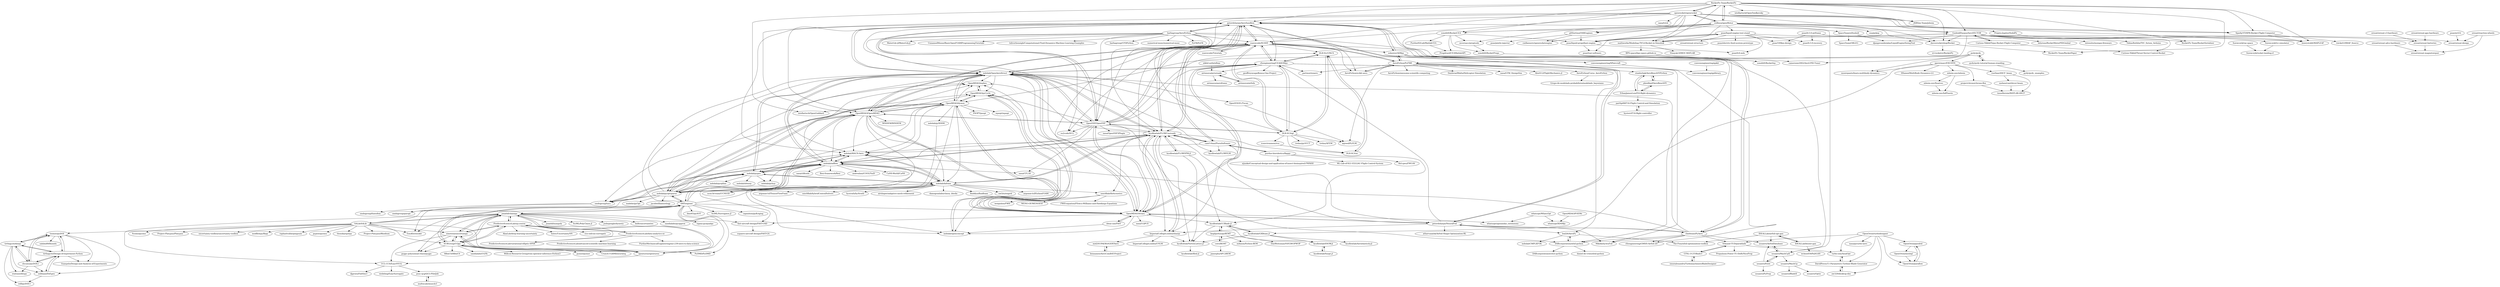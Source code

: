 digraph G {
"RocketPy-Team/RocketPy" -> "openrocket/openrocket"
"RocketPy-Team/RocketPy" -> "reilleya/openMotor"
"RocketPy-Team/RocketPy" -> "GuidodiPasquo/AeroVECTOR"
"RocketPy-Team/RocketPy" -> "peterdsharpe/AeroSandbox"
"RocketPy-Team/RocketPy" -> "henrystoldt/MAPLEAF"
"RocketPy-Team/RocketPy" -> "SparkyVT/HPR-Rocket-Flight-Computer"
"RocketPy-Team/RocketPy" -> "JSBSim-Team/jsbsim" ["e"=1]
"RocketPy-Team/RocketPy" -> "istellartech/OpenTsiolkovsky" ["e"=1]
"RocketPy-Team/RocketPy" -> "suavecode/SUAVE"
"RocketPy-Team/RocketPy" -> "mathworks/Modeling-TVCd-Rocket-in-Simulink"
"RocketPy-Team/RocketPy" -> "RocketPy-Team/RocketSerializer"
"RocketPy-Team/RocketPy" -> "RocketPy-Team/RocketPaper"
"RocketPy-Team/RocketPy" -> "istellartech/OpenGoddard" ["e"=1]
"RocketPy-Team/RocketPy" -> "davesrocketshop/Rocket"
"RocketPy-Team/RocketPy" -> "sonofeft/RocketCEA"
"stanleybak/AeroBenchVVPython" -> "pheidlauf/AeroBenchVV"
"stanleybak/AeroBenchVVPython" -> "EthanJamesLew/f16-flight-dynamics"
"peterdsharpe/AeroSandbox" -> "peterdsharpe/NeuralFoil"
"peterdsharpe/AeroSandbox" -> "suavecode/SUAVE"
"peterdsharpe/AeroSandbox" -> "byuflowlab/FLOWUnsteady"
"peterdsharpe/AeroSandbox" -> "mdolab/OpenAeroStruct"
"peterdsharpe/AeroSandbox" -> "OpenVSP/OpenVSP"
"peterdsharpe/AeroSandbox" -> "camUrban/PteraSoftware"
"peterdsharpe/AeroSandbox" -> "barbagroup/AeroPython"
"peterdsharpe/AeroSandbox" -> "chiefenne/PyAero"
"peterdsharpe/AeroSandbox" -> "sobester/ADRpy"
"peterdsharpe/AeroSandbox" -> "cfsengineering/CEASIOMpy"
"peterdsharpe/AeroSandbox" -> "OpenMDAO/OpenMDAO"
"peterdsharpe/AeroSandbox" -> "OpenMDAO/Aviary"
"peterdsharpe/AeroSandbox" -> "ImperialCollegeLondon/sharpy"
"peterdsharpe/AeroSandbox" -> "mdolab/MACH-Aero"
"peterdsharpe/AeroSandbox" -> "usuaero/MachUpX"
"barbagroup/AeroPython" -> "barbagroup/CFDPython" ["e"=1]
"barbagroup/AeroPython" -> "numerical-mooc/numerical-mooc" ["e"=1]
"barbagroup/AeroPython" -> "peterdsharpe/AeroSandbox"
"barbagroup/AeroPython" -> "mdolab/OpenAeroStruct"
"barbagroup/AeroPython" -> "chiefenne/PyAero"
"barbagroup/AeroPython" -> "suavecode/SUAVE"
"barbagroup/AeroPython" -> "AeroPython/scikit-aero"
"barbagroup/AeroPython" -> "byuflowlab/FLOWUnsteady"
"barbagroup/AeroPython" -> "PyFR/PyFR" ["e"=1]
"barbagroup/AeroPython" -> "su2code/SU2" ["e"=1]
"barbagroup/AeroPython" -> "WaterLily-jl/WaterLily.jl" ["e"=1]
"barbagroup/AeroPython" -> "OpenVSP/OpenVSP"
"barbagroup/AeroPython" -> "UnnamedMoose/BasicOpenFOAMProgrammingTutorials" ["e"=1]
"barbagroup/AeroPython" -> "loliverhennigh/Computational-Fluid-Dynamics-Machine-Learning-Examples" ["e"=1]
"barbagroup/AeroPython" -> "peterdsharpe/NeuralFoil"
"Curious-Nikhil/Tejas-Rocket-Flight-Computer" -> "Curious-Nikhil/Thrust-Vector-Control-Rocket"
"Curious-Nikhil/Tejas-Rocket-Flight-Computer" -> "GuidodiPasquo/AeroVECTOR"
"tirthajyoti/doepy" -> "tirthajyoti/Design-of-experiment-Python"
"tirthajyoti/doepy" -> "tisimst/pyDOE"
"tirthajyoti/doepy" -> "sebhaan/DoEgen"
"tirthajyoti/doepy" -> "statease/dexpy"
"tirthajyoti/doepy" -> "clicumu/pyDOE2"
"tirthajyoti/doepy" -> "relf/pyDOE3"
"PredictiveScienceLab/uq-course" -> "PredictiveScienceLab/data-analytics-se"
"PredictiveScienceLab/uq-course" -> "jonathf/chaospy"
"PredictiveScienceLab/uq-course" -> "simetenn/uncertainpy"
"PredictiveScienceLab/uq-course" -> "PredictiveScienceLab/variational-elliptic-SPDE"
"PredictiveScienceLab/uq-course" -> "SURGroup/UQpy"
"PredictiveScienceLab/uq-course" -> "AlaaLab/deep-learning-uncertainty" ["e"=1]
"PredictiveScienceLab/uq-course" -> "hutec/UncertaintyNN" ["e"=1]
"PredictiveScienceLab/uq-course" -> "cics-nd/cnn-surrogate" ["e"=1]
"mdolab/openconcept" -> "OpenMDAO/pyCycle"
"pydy/pydy" -> "pydy/pydy-tutorial-human-standing"
"pydy/pydy" -> "moorepants/learn-multibody-dynamics"
"pydy/pydy" -> "AeroPython/PyFME"
"pydy/pydy" -> "jgerstmayr/EXUDYN"
"pydy/pydy" -> "OpenMDAO/dymos"
"SALib/SALib" -> "jonathf/chaospy"
"SALib/SALib" -> "simetenn/uncertainpy"
"SALib/SALib" -> "EmuKit/emukit" ["e"=1]
"SALib/SALib" -> "thouska/spotpy" ["e"=1]
"SALib/SALib" -> "SMTorg/smt"
"SALib/SALib" -> "Project-Platypus/Rhodium" ["e"=1]
"SALib/SALib" -> "Pyomo/pyomo" ["e"=1]
"SALib/SALib" -> "Project-Platypus/Platypus" ["e"=1]
"SALib/SALib" -> "SURGroup/UQpy"
"SALib/SALib" -> "tisimst/pyDOE"
"SALib/SALib" -> "uncertainty-toolbox/uncertainty-toolbox" ["e"=1]
"SALib/SALib" -> "modflowpy/flopy" ["e"=1]
"SALib/SALib" -> "openturns/openturns"
"SALib/SALib" -> "raphaelvallat/pingouin" ["e"=1]
"SALib/SALib" -> "pypest/pyemu" ["e"=1]
"suavecode/SUAVE" -> "OpenVSP/OpenVSP"
"suavecode/SUAVE" -> "peterdsharpe/AeroSandbox"
"suavecode/SUAVE" -> "mdolab/OpenAeroStruct"
"suavecode/SUAVE" -> "cfsengineering/CEASIOMpy"
"suavecode/SUAVE" -> "OpenMDAO/OpenMDAO"
"suavecode/SUAVE" -> "byuflowlab/FLOWUnsteady"
"suavecode/SUAVE" -> "OpenMDAO/Aviary"
"suavecode/SUAVE" -> "suavecode/Tutorials"
"suavecode/SUAVE" -> "sobester/ADRpy"
"suavecode/SUAVE" -> "DLR-SC/tigl"
"suavecode/SUAVE" -> "AeroPython/PyFME"
"suavecode/SUAVE" -> "DARcorporation/xfoil-python"
"suavecode/SUAVE" -> "su2code/SU2" ["e"=1]
"suavecode/SUAVE" -> "DLR-SL/CPACS"
"suavecode/SUAVE" -> "AeroPython/scikit-aero"
"mdolab/adflow" -> "mdolab/pygeo"
"mdolab/adflow" -> "mdolab/MACH-Aero"
"mdolab/adflow" -> "mdolab/dafoam"
"mdolab/adflow" -> "ucns3d-team/UCNS3D" ["e"=1]
"mdolab/adflow" -> "mdolab/OpenAeroStruct"
"mdolab/adflow" -> "smdogroup/tacs"
"mdolab/adflow" -> "nasa/CFL3D" ["e"=1]
"mdolab/adflow" -> "mdolab/pyoptsparse"
"mdolab/adflow" -> "OpenMDAO/mphys"
"mdolab/adflow" -> "nasa/cfdtools" ["e"=1]
"mdolab/adflow" -> "byuflowlab/FLOWUnsteady"
"mdolab/adflow" -> "flexi-framework/flexi" ["e"=1]
"mdolab/adflow" -> "andrealani/COOLFluiD" ["e"=1]
"mdolab/adflow" -> "CaNS-World/CaNS" ["e"=1]
"mdolab/adflow" -> "mdolab/pyhyp"
"OpenMDAO/dymos" -> "OpenMDAO/OpenMDAO"
"OpenMDAO/dymos" -> "OpenMDAO/pyCycle"
"OpenMDAO/dymos" -> "mdolab/OpenAeroStruct"
"OpenMDAO/dymos" -> "mdolab/pyoptsparse"
"OpenMDAO/dymos" -> "mdolab/adflow"
"OpenMDAO/dymos" -> "OpenMDAO/mphys"
"OpenMDAO/dymos" -> "mdolab/openconcept"
"OpenMDAO/dymos" -> "OpenMDAO/Aviary"
"OpenMDAO/dymos" -> "mdolab/pyXDSM"
"OpenMDAO/dymos" -> "istellartech/OpenGoddard" ["e"=1]
"OpenMDAO/dymos" -> "mdolab/dafoam"
"OpenMDAO/dymos" -> "PSOPT/psopt" ["e"=1]
"OpenMDAO/dymos" -> "mdolab/MACH-Aero"
"OpenMDAO/dymos" -> "mdolab/pygeo"
"OpenMDAO/dymos" -> "mpopt/mpopt" ["e"=1]
"mdolab/dafoam" -> "mdolab/adflow"
"mdolab/dafoam" -> "mdolab/MACH-Aero"
"mdolab/dafoam" -> "byuflowlab/FLOWUnsteady"
"mdolab/dafoam" -> "ucns3d-team/UCNS3D" ["e"=1]
"mdolab/dafoam" -> "argonne-lcf/PythonFOAM" ["e"=1]
"mdolab/dafoam" -> "argonne-lcf/TensorFlowFoam" ["e"=1]
"mdolab/dafoam" -> "unicfdlab/libAcoustics"
"mdolab/dafoam" -> "mdolab/pygeo"
"mdolab/dafoam" -> "mdolab/pyoptsparse"
"mdolab/dafoam" -> "unicfdlab/hybridCentralSolvers" ["e"=1]
"mdolab/dafoam" -> "hystrath/hyStrath" ["e"=1]
"mdolab/dafoam" -> "airshaper/adaptive-mesh-refinement"
"mdolab/dafoam" -> "damogranlabs/classy_blocks" ["e"=1]
"mdolab/dafoam" -> "fluiddyn/fluidfoam" ["e"=1]
"mdolab/dafoam" -> "enGits/engrid" ["e"=1]
"tirthajyoti/Design-of-experiment-Python" -> "tisimst/pyDOE"
"tirthajyoti/Design-of-experiment-Python" -> "tirthajyoti/doepy"
"tirthajyoti/Design-of-experiment-Python" -> "clicumu/pyDOE2"
"tirthajyoti/Design-of-experiment-Python" -> "sebhaan/DoEgen"
"tirthajyoti/Design-of-experiment-Python" -> "fcampelo/Design-and-Analysis-of-Experiments"
"AeroPython/Curso_AeroPython" -> "Grupo-de-modelado-probabilista/modelado_bayesiano"
"purdue-biorobotics/flappy" -> "camUrban/PteraSoftware"
"purdue-biorobotics/flappy" -> "fdcl-gwu/FWUAV"
"purdue-biorobotics/flappy" -> "xijunke/Conceptual-design-and-application-of-insect-bioinspired-FWMAV"
"purdue-biorobotics/flappy" -> "ML-Lab-of-SLU-EE/LIAC-Flight-Control-System"
"IDEALLab/airfoil-opt-gan" -> "IDEALLab/bezier-gan"
"IDEALLab/airfoil-opt-gan" -> "usuaero/AirfoilDatabase"
"IDEALLab/airfoil-opt-gan" -> "The-Fonz/xfoil-optimization-toolbox"
"OpenMDAO/mphys" -> "OpenMDAO/pyCycle"
"mdolab/pygeo" -> "mdolab/adflow"
"mdolab/pygeo" -> "mdolab/pyoptsparse"
"mdolab/pygeo" -> "mdolab/MACH-Aero"
"mdolab/pygeo" -> "smdogroup/tacs"
"mdolab/pygeo" -> "mdolab/OpenAeroStruct"
"mdolab/pygeo" -> "mdolab/pyspline"
"mdolab/pygeo" -> "mdolab/idwarp"
"mdolab/pygeo" -> "mdolab/pyhyp"
"mdolab/pygeo" -> "mdolab/dafoam"
"tisimst/pyDOE" -> "tirthajyoti/Design-of-experiment-Python"
"tisimst/pyDOE" -> "tirthajyoti/doepy"
"tisimst/pyDOE" -> "clicumu/pyDOE2"
"tisimst/pyDOE" -> "sebhaan/DoEgen"
"tisimst/pyDOE" -> "fcampelo/Design-and-Analysis-of-Experiments"
"tisimst/pyDOE" -> "sahilm89/lhsmdu"
"SparkyVT/HPR-Rocket-Flight-Computer" -> "henrystoldt/MAPLEAF"
"SparkyVT/HPR-Rocket-Flight-Computer" -> "rnickel1/HRAP_Source"
"sonofeft/RocketCEA" -> "mvernacc/proptools"
"sonofeft/RocketCEA" -> "sonofeft/RocketProps"
"sonofeft/RocketCEA" -> "PurdueH2Lab/MatlabCEA"
"sonofeft/RocketCEA" -> "psas/liquid-propellant-engine"
"sonofeft/RocketCEA" -> "sonofeft/RocketIsp"
"sonofeft/RocketCEA" -> "Progdrasil/CEAMatlabAPI"
"reilleya/openMotor" -> "RocketPy-Team/RocketPy"
"reilleya/openMotor" -> "openrocket/openrocket"
"reilleya/openMotor" -> "GuidodiPasquo/AeroVECTOR"
"reilleya/openMotor" -> "davesrocketshop/Rocket"
"reilleya/openMotor" -> "mathworks/Modeling-TVCd-Rocket-in-Simulink"
"reilleya/openMotor" -> "Projeto-Jupiter/SolidPy"
"reilleya/openMotor" -> "sonofeft/RocketCEA"
"reilleya/openMotor" -> "mvernacc/proptools"
"reilleya/openMotor" -> "cmflannery/openrocketengine"
"reilleya/openMotor" -> "gNSortino/OSREngines"
"reilleya/openMotor" -> "psas/liquid-propellant-engine"
"reilleya/openMotor" -> "SparkyVT/HPR-Rocket-Flight-Computer"
"reilleya/openMotor" -> "SpaceTeam/uHoubolt"
"reilleya/openMotor" -> "psas/liquid-engine-test-stand"
"reilleya/openMotor" -> "esa/pykep" ["e"=1]
"mdolab/pyoptsparse" -> "mdolab/pygeo"
"mdolab/pyoptsparse" -> "mdolab/adflow"
"mdolab/pyoptsparse" -> "OpenMDAO/OpenMDAO"
"mdolab/pyoptsparse" -> "mdolab/MACH-Aero"
"mdolab/pyoptsparse" -> "OpenMDAO/dymos"
"mdolab/pyoptsparse" -> "mdolab/OpenAeroStruct"
"mdolab/pyoptsparse" -> "mdolab/dafoam"
"mdolab/pyoptsparse" -> "smdogroup/paropt"
"mdolab/pyoptsparse" -> "smdogroup/tacs"
"mdolab/pyoptsparse" -> "OpenMDAO/pyCycle"
"mdolab/pyoptsparse" -> "SMTorg/smt"
"mdolab/pyoptsparse" -> "madebr/pyOpt"
"mdolab/pyoptsparse" -> "OpenMDAO/mphys"
"mdolab/pyoptsparse" -> "jacobwilliams/slsqp" ["e"=1]
"smdogroup/tacs" -> "smdogroup/funtofem"
"smdogroup/tacs" -> "mdolab/adflow"
"smdogroup/tacs" -> "smdogroup/paropt"
"smdogroup/tacs" -> "mdolab/pygeo"
"mid2SUPAERO/GEBTAero" -> "bennames/AeroComBAT-Project"
"byuflowlab/FLOWVPM.jl" -> "byuflowlab/FLOWUnsteady"
"byuflowlab/FLOWVPM.jl" -> "byuflowlab/VortexLattice.jl"
"byuflowlab/FLOWVPM.jl" -> "byuflowlab/CCBlade.jl"
"mdolab/pyXDSM" -> "mdolab/openconcept"
"cfsengineering/CEASIOMpy" -> "geoffreynyaga/Kenya-One-Project"
"cfsengineering/CEASIOMpy" -> "DLR-SC/tigl"
"cfsengineering/CEASIOMpy" -> "mdolab/OpenAeroStruct"
"cfsengineering/CEASIOMpy" -> "airinnova/pytornado"
"cfsengineering/CEASIOMpy" -> "cfsengineering/GMSH-Airfoil-2D"
"cfsengineering/CEASIOMpy" -> "Mikekiely/wuFoil"
"cfsengineering/CEASIOMpy" -> "DLR-SL/CPACS"
"cfsengineering/CEASIOMpy" -> "OpenMDAO/Aviary"
"cfsengineering/CEASIOMpy" -> "partmor/ezaero"
"cfsengineering/CEASIOMpy" -> "suavecode/SUAVE"
"sobester/ADRpy" -> "convexengineering/SPaircraft"
"sobester/ADRpy" -> "usuaero/MachUpX"
"sobester/ADRpy" -> "peterdsharpe/AeroSandbox"
"sobester/ADRpy" -> "AeroPython/PyFME"
"pydy/pydy-tutorial-human-standing" -> "pydy/pydy"
"pydy/pydy-tutorial-human-standing" -> "pydy/pydy_examples"
"usuaero/MachUpX" -> "usuaero/Pylot"
"usuaero/MachUpX" -> "usuaero/AirfoilDatabase"
"usuaero/MachUpX" -> "usuaero/MachUp"
"cotri/BEMT" -> "kegiljarhus/pyBEMT"
"cotri/BEMT" -> "jamesjhu/APC2BEM"
"DARcorporation/xfoil-python" -> "leal26/AeroPy"
"DARcorporation/xfoil-python" -> "daniel-de-vries/xfoil-python"
"DARcorporation/xfoil-python" -> "DARcorporation/xrotor-python"
"chiefenne/PyAero" -> "peterdsharpe/NeuralFoil"
"chiefenne/PyAero" -> "peterdsharpe/AeroSandbox"
"chiefenne/PyAero" -> "mdolab/OpenAeroStruct"
"chiefenne/PyAero" -> "DARcorporation/xfoil-python"
"chiefenne/PyAero" -> "NAnand-TUD/parablade"
"chiefenne/PyAero" -> "Mikekiely/wuFoil"
"chiefenne/PyAero" -> "usuaero/AirfoilDatabase"
"chiefenne/PyAero" -> "cfsengineering/GMSH-Airfoil-2D"
"chiefenne/PyAero" -> "mdolab/MACH-Aero"
"oresat/oresat-c3-hardware" -> "oresat/oresat-batteries"
"pheidlauf/AeroBenchVV" -> "stanleybak/AeroBenchVVPython"
"pheidlauf/AeroBenchVV" -> "EthanJamesLew/f16-flight-dynamics"
"turbo-sim/AxialOpt" -> "DavidPoves/11-Parameters-Turbine-Blade-Generator"
"SURGroup/UQpy" -> "jonathf/chaospy"
"SURGroup/UQpy" -> "pymor/pymor" ["e"=1]
"SURGroup/UQpy" -> "simetenn/uncertainpy"
"SURGroup/UQpy" -> "SMTorg/smt"
"SURGroup/UQpy" -> "PyDMD/PyDMD" ["e"=1]
"SURGroup/UQpy" -> "Crunch-UQ4MI/neuraluq" ["e"=1]
"SURGroup/UQpy" -> "openturns/openturns"
"SURGroup/UQpy" -> "PredictiveScienceLab/uq-course"
"SURGroup/UQpy" -> "pygpc-polynomial-chaos/pygpc"
"SURGroup/UQpy" -> "RBniCS/RBniCS" ["e"=1]
"SURGroup/UQpy" -> "sandialabs/UQTk"
"SURGroup/UQpy" -> "Willcox-Research-Group/rom-operator-inference-Python3" ["e"=1]
"UCL-CCS/EasyVVUQ" -> "wedeling/EasySurrogate"
"UCL-CCS/EasyVVUQ" -> "psnc-qcg/QCG-PilotJob"
"UCL-CCS/EasyVVUQ" -> "djgroen/FabSim3"
"melanz/cantilever-beam" -> "tmuellersim/MATLAB-ANCF"
"rserban/ANCF_beam" -> "tmuellersim/MATLAB-ANCF"
"rserban/ANCF_beam" -> "melanz/cantilever-beam"
"projectchrono/chrono-flex" -> "tmuellersim/MATLAB-ANCF"
"oresat/oresat-adcs-hardware" -> "oresat/oresat-magnetorquer"
"hysterr/F16-flight-controller" -> "parthp08/F16-Flight-Control-and-Simulation"
"fast-aircraft-design/FAST-OAD" -> "supaero-aircraft-design/FAST-GA"
"multiscale/muscle3" -> "psnc-qcg/QCG-PilotJob"
"psnc-qcg/QCG-PilotJob" -> "multiscale/muscle3"
"oresat/oresat-gps-hardware" -> "oresat/oresat-batteries"
"convexengineering/gpkit" -> "convexengineering/gplibrary"
"DLR-SC/tigl" -> "DLR-SL/CPACS"
"DLR-SC/tigl" -> "DLR-SC/tixi"
"DLR-SC/tigl" -> "cfsengineering/CEASIOMpy"
"DLR-SC/tigl" -> "trelau/pyOCCT" ["e"=1]
"DLR-SC/tigl" -> "trelau/AFEM" ["e"=1]
"DLR-SC/tigl" -> "mdolab/OpenAeroStruct"
"DLR-SC/tigl" -> "rcenvironment/rce"
"DLR-SC/tigl" -> "OpenVSP/OpenVSP"
"DLR-SC/tigl" -> "aqreed/PyVLM"
"DLR-SC/tigl" -> "suavecode/SUAVE"
"jonathf/chaospy" -> "simetenn/uncertainpy"
"jonathf/chaospy" -> "UCL-CCS/EasyVVUQ"
"jonathf/chaospy" -> "SURGroup/UQpy"
"jonathf/chaospy" -> "PredictiveScienceLab/uq-course"
"jonathf/chaospy" -> "SALib/SALib"
"jonathf/chaospy" -> "openturns/openturns"
"jonathf/chaospy" -> "pygpc-polynomial-chaos/pygpc"
"jonathf/chaospy" -> "SMTorg/smt"
"jonathf/chaospy" -> "lmfit/uncertainties" ["e"=1]
"jonathf/chaospy" -> "sandialabs/pyapprox"
"jonathf/chaospy" -> "EmuKit/emukit" ["e"=1]
"jonathf/chaospy" -> "sigma-py/quadpy" ["e"=1]
"jonathf/chaospy" -> "jonathf/numpoly"
"jonathf/chaospy" -> "SciML/PolyChaos.jl"
"jonathf/chaospy" -> "joshspeagle/dynesty" ["e"=1]
"byuflowlab/FLOWUnsteady" -> "byuflowlab/FLOWVPM.jl"
"byuflowlab/FLOWUnsteady" -> "byuflowlab/FLOWVLM"
"byuflowlab/FLOWUnsteady" -> "ImperialCollegeLondon/sharpy"
"byuflowlab/FLOWUnsteady" -> "mdolab/OpenAeroStruct"
"byuflowlab/FLOWUnsteady" -> "mdolab/dafoam"
"byuflowlab/FLOWUnsteady" -> "peterdsharpe/AeroSandbox"
"byuflowlab/FLOWUnsteady" -> "byuflowlab/CCBlade.jl"
"byuflowlab/FLOWUnsteady" -> "mdolab/adflow"
"byuflowlab/FLOWUnsteady" -> "mdolab/MACH-Aero"
"byuflowlab/FLOWUnsteady" -> "unicfdlab/libAcoustics"
"byuflowlab/FLOWUnsteady" -> "byuflowlab/VortexLattice.jl"
"byuflowlab/FLOWUnsteady" -> "OpenMDAO/Aviary"
"byuflowlab/FLOWUnsteady" -> "OpenMDAO/mphys"
"byuflowlab/FLOWUnsteady" -> "camUrban/PteraSoftware"
"byuflowlab/FLOWUnsteady" -> "suavecode/SUAVE"
"camUrban/PteraSoftware" -> "purdue-biorobotics/flappy"
"camUrban/PteraSoftware" -> "byuflowlab/FLOWUnsteady"
"camUrban/PteraSoftware" -> "peterdsharpe/AeroSandbox"
"camUrban/PteraSoftware" -> "ImperialCollegeLondon/sharpy"
"camUrban/PteraSoftware" -> "mdolab/OpenAeroStruct"
"camUrban/PteraSoftware" -> "byuflowlab/FLOWVLM"
"camUrban/PteraSoftware" -> "mdolab/MACH-Aero"
"GuidodiPasquo/AeroVECTOR" -> "fszewczyk/tvc-simulator"
"GuidodiPasquo/AeroVECTOR" -> "davesrocketshop/Rocket"
"GuidodiPasquo/AeroVECTOR" -> "Curious-Nikhil/Tejas-Rocket-Flight-Computer"
"GuidodiPasquo/AeroVECTOR" -> "mathworks/Modeling-TVCd-Rocket-in-Simulink"
"GuidodiPasquo/AeroVECTOR" -> "cameronw2002/Anvil-PID-Tuner"
"GuidodiPasquo/AeroVECTOR" -> "Curious-Nikhil/Thrust-Vector-Control-Rocket"
"GuidodiPasquo/AeroVECTOR" -> "bdureau/RocketMotorPIDGimbal"
"GuidodiPasquo/AeroVECTOR" -> "intensite/morgan-firmware"
"GuidodiPasquo/AeroVECTOR" -> "djangovanderplas/LiquidEngineSizingTool"
"GuidodiPasquo/AeroVECTOR" -> "TobiasRothlin/TVC_Sytem_Arduino"
"GuidodiPasquo/AeroVECTOR" -> "henrystoldt/MAPLEAF"
"jgerstmayr/EXUDYN" -> "rserban/ANCF_beam"
"jgerstmayr/EXUDYN" -> "projectchrono/chrono-flex"
"jgerstmayr/EXUDYN" -> "mbsim-env/mbsim"
"jgerstmayr/EXUDYN" -> "HSamei/MultiBody-Dynamics-LG"
"jgerstmayr/EXUDYN" -> "byuflowlab/GXBeam.jl"
"jgerstmayr/EXUDYN" -> "moorepants/learn-multibody-dynamics"
"OpenMDAO/pyCycle" -> "mdolab/openconcept"
"OpenMDAO/pyCycle" -> "OpenMDAO/mphys"
"OpenMDAO/pyCycle" -> "OpenMDAO/dymos"
"mdolab/MACH-Aero" -> "mdolab/adflow"
"mdolab/MACH-Aero" -> "mdolab/pygeo"
"mdolab/MACH-Aero" -> "mdolab/dafoam"
"byuflowlab/GXBeam.jl" -> "byuflowlab/SNOW.jl"
"byuflowlab/GXBeam.jl" -> "byuflowlab/CCBlade.jl"
"byuflowlab/GXBeam.jl" -> "byuflowlab/VortexLattice.jl"
"byuflowlab/GXBeam.jl" -> "byuflowlab/Aeroelasticity.jl"
"usuaero/AirfoilDatabase" -> "usuaero/MachUpX"
"BPS-space/bps-space.github.io" -> "cameronw2002/Anvil-PID-Tuner"
"airinnova/airfoils" -> "airinnova/pytornado"
"kegiljarhus/pyBEMT" -> "cotri/BEMT"
"kegiljarhus/pyBEMT" -> "mihasm/Python-BEM"
"kegiljarhus/pyBEMT" -> "byuflowlab/CCBlade.jl"
"kegiljarhus/pyBEMT" -> "DanWeitsman/VSP2WOPWOP"
"PredictiveScienceLab/data-analytics-se" -> "PredictiveScienceLab/uq-course"
"PredictiveScienceLab/data-analytics-se" -> "PurdueMechanicalEngineering/me-239-intro-to-data-science"
"PredictiveScienceLab/data-analytics-se" -> "PredictiveScienceLab/advanced-scientific-machine-learning"
"PredictiveScienceLab/data-analytics-se" -> "PredictiveScienceLab/variational-elliptic-SPDE"
"PurdueH2Lab/MatlabCEA" -> "Progdrasil/CEAMatlabAPI"
"NAnand-TUD/parablade" -> "GTSL-UC/T-Blade3"
"NAnand-TUD/parablade" -> "turbo-sim/AxialOpt"
"NAnand-TUD/parablade" -> "Propulsion-Power-TU-Delft/NiceProp"
"psas/lv3.0-airframe" -> "psas/lv3.0-recovery"
"psas/lv3.0-airframe" -> "oresat/oresat-design"
"psas/lv3.0-airframe" -> "psas/100km-design"
"usuaero/Pylot" -> "usuaero/MachUpX"
"usuaero/Pylot" -> "usuaero/AirfoilDatabase"
"usuaero/Pylot" -> "usuaero/PyProp"
"airinnova/pytornado" -> "airinnova/airfoils"
"airinnova/pytornado" -> "airinnova/aeroframe"
"IDEALLab/bezier-gan" -> "wchen459/PaDGAN"
"IDEALLab/bezier-gan" -> "IDEALLab/airfoil-opt-gan"
"OpenMDAO/POEMs" -> "whatsopt/XDSMjs"
"sonofeft/RocketProps" -> "sonofeft/RocketIsp"
"sebhaan/DoEgen" -> "relf/pyDOE3"
"sebhaan/DoEgen" -> "tirthajyoti/Design-of-experiment-Python"
"OpenVSP/OpenVSP" -> "suavecode/SUAVE"
"OpenVSP/OpenVSP" -> "OpenMDAO/OpenMDAO"
"OpenVSP/OpenVSP" -> "mdolab/OpenAeroStruct"
"OpenVSP/OpenVSP" -> "peterdsharpe/AeroSandbox"
"OpenVSP/OpenVSP" -> "cfsengineering/CEASIOMpy"
"OpenVSP/OpenVSP" -> "OpenMDAO/Aviary"
"OpenVSP/OpenVSP" -> "DLR-SC/tigl"
"OpenVSP/OpenVSP" -> "byuflowlab/FLOWUnsteady"
"OpenVSP/OpenVSP" -> "nasa/CFL3D" ["e"=1]
"OpenVSP/OpenVSP" -> "mdolab/adflow"
"OpenVSP/OpenVSP" -> "OpenMDAO/pyCycle"
"OpenVSP/OpenVSP" -> "su2code/SU2" ["e"=1]
"OpenVSP/OpenVSP" -> "DARcorporation/xfoil-python"
"OpenVSP/OpenVSP" -> "nasa/OpenVSP3Plugin"
"OpenVSP/OpenVSP" -> "DLR-SL/CPACS"
"simetenn/uncertainpy" -> "jonathf/chaospy"
"simetenn/uncertainpy" -> "pygpc-polynomial-chaos/pygpc"
"simetenn/uncertainpy" -> "PredictiveScienceLab/uq-course"
"simetenn/uncertainpy" -> "UCL-CCS/EasyVVUQ"
"simetenn/uncertainpy" -> "SURGroup/UQpy"
"simetenn/uncertainpy" -> "openturns/openturns"
"gNSortino/OSREngines" -> "psas/pintle-injector"
"gNSortino/OSREngines" -> "psas/liquid-propellant-engine"
"gNSortino/OSREngines" -> "cmflannery/openrocketengine"
"davesrocketshop/Rocket" -> "icl-rocketry/RocketPy"
"davesrocketshop/Rocket" -> "RocketPy-Team/RocketPaper"
"mathworks/Modeling-TVCd-Rocket-in-Simulink" -> "GuidodiPasquo/AeroVECTOR"
"mathworks/Modeling-TVCd-Rocket-in-Simulink" -> "BPS-space/bps-space.github.io"
"mathworks/Modeling-TVCd-Rocket-in-Simulink" -> "Vinayak-D/MOC-MATLAB"
"DavidPoves/11-Parameters-Turbine-Blade-Generator" -> "aw329/desktop-dns"
"DavidPoves/11-Parameters-Turbine-Blade-Generator" -> "turbo-sim/AxialOpt"
"psas/liquid-engine-test-stand" -> "psas/100km-design"
"psas/liquid-engine-test-stand" -> "psas/lv4-mdo"
"psas/liquid-engine-test-stand" -> "psas/lv3.0-recovery"
"psas/liquid-engine-test-stand" -> "psas/liquid-propellant-engine"
"psas/liquid-engine-test-stand" -> "oresat/oresat-batteries"
"psas/liquid-engine-test-stand" -> "psas/electric-feed-system-prototype"
"psas/liquid-engine-test-stand" -> "psas/tsar-software"
"psas/liquid-engine-test-stand" -> "oresat/oresat-structure" ["e"=1]
"nikhil-sethi/xflrpy" -> "airinnova/pytornado"
"DLR-SL/CPACS" -> "DLR-SC/tigl"
"DLR-SL/CPACS" -> "DLR-SC/tixi"
"DLR-SL/CPACS" -> "cfsengineering/CEASIOMpy"
"mbsim-env/mbsim" -> "mbsim-env/hdf5serie"
"mbsim-env/mbsim" -> "mbsim-env/fmatvec"
"parthp08/F16-Flight-Control-and-Simulation" -> "hysterr/F16-flight-controller"
"mbsim-env/fmatvec" -> "mbsim-env/hdf5serie"
"DLR-SC/tixi" -> "DLR-SL/CPACS"
"byuflowlab/SNOW.jl" -> "byuflowlab/Snopt.jl"
"EthanJamesLew/f16-flight-dynamics" -> "pheidlauf/AeroBenchVV"
"EthanJamesLew/f16-flight-dynamics" -> "stanleybak/AeroBenchVVPython"
"EthanJamesLew/f16-flight-dynamics" -> "parthp08/F16-Flight-Control-and-Simulation"
"unicfdlab/libAcoustics" -> "FWH-equation/Ffowcs-Williams-and-Hawkings-Equations"
"unicfdlab/libAcoustics" -> "weiqishen/FWH"
"unicfdlab/libAcoustics" -> "WENO-OF/WENOEXT" ["e"=1]
"AeroPython/PyFME" -> "AeroPython/scikit-aero"
"AeroPython/PyFME" -> "AlexS12/FlightMechanics.jl"
"AeroPython/PyFME" -> "aqreed/PyVLM"
"AeroPython/PyFME" -> "AeroPython/Curso_AeroPython"
"AeroPython/PyFME" -> "sobester/ADRpy"
"AeroPython/PyFME" -> "AeroPython/awesome-scientific-computing"
"AeroPython/PyFME" -> "DanIsraelMalta/Helicopter-Simulation" ["e"=1]
"AeroPython/PyFME" -> "partmor/ezaero"
"AeroPython/PyFME" -> "nasa/GTM_DesignSim" ["e"=1]
"AeroPython/PyFME" -> "suavecode/SUAVE"
"AeroPython/PyFME" -> "leal26/AeroPy"
"AeroPython/PyFME" -> "stanleybak/AeroBenchVVPython"
"Projeto-Jupiter/SolidPy" -> "RocketPy-Team/RocketSerializer"
"openturns/openturns" -> "jonathf/chaospy"
"openturns/openturns" -> "UCL-CCS/EasyVVUQ"
"openturns/openturns" -> "simetenn/uncertainpy"
"openturns/openturns" -> "SURGroup/UQpy"
"psas/liquid-propellant-engine" -> "psas/lv4-mdo"
"psas/liquid-propellant-engine" -> "psas/liquid-engine-test-stand"
"psas/liquid-propellant-engine" -> "psas/tsar-software"
"leal26/AeroPy" -> "DARcorporation/xfoil-python"
"leal26/AeroPy" -> "The-Fonz/xfoil-optimization-toolbox"
"leal26/AeroPy" -> "mdolab/CMPLXFOIL"
"bennames/AeroComBAT-Project" -> "mid2SUPAERO/GEBTAero"
"rcenvironment/rce" -> "DLR-SC/tixi"
"fszewczyk/tvc-simulator" -> "fszewczyk/rocket-landing-rl"
"OpenOrion/turbodesigner" -> "turbo-sim/AxialOpt"
"OpenOrion/turbodesigner" -> "DavidPoves/11-Parameters-Turbine-Blade-Generator"
"OpenOrion/turbodesigner" -> "nasa/pyturbo-aero"
"OpenOrion/turbodesigner" -> "aw329/desktop-dns"
"OpenOrion/turbodesigner" -> "OpenOrion/parafoil"
"OpenOrion/turbodesigner" -> "NAnand-TUD/parablade"
"OpenOrion/turbodesigner" -> "OpenOrion/paraflow"
"mvernacc/proptools" -> "sonofeft/RocketProps"
"whatsopt/WhatsOpt" -> "whatsopt/XDSMjs"
"whatsopt/WhatsOpt" -> "whatsopt/openmdao_extensions"
"OpenVOGEL/Tucan" -> "aqreed/PyVLM"
"mdolab/OpenAeroStruct" -> "cfsengineering/CEASIOMpy"
"mdolab/OpenAeroStruct" -> "mdolab/adflow"
"mdolab/OpenAeroStruct" -> "OpenMDAO/OpenMDAO"
"mdolab/OpenAeroStruct" -> "byuflowlab/FLOWUnsteady"
"mdolab/OpenAeroStruct" -> "suavecode/SUAVE"
"mdolab/OpenAeroStruct" -> "mdolab/pygeo"
"mdolab/OpenAeroStruct" -> "mdolab/openconcept"
"mdolab/OpenAeroStruct" -> "OpenMDAO/Aviary"
"mdolab/OpenAeroStruct" -> "mdolab/MACH-Aero"
"mdolab/OpenAeroStruct" -> "OpenVSP/OpenVSP"
"mdolab/OpenAeroStruct" -> "peterdsharpe/AeroSandbox"
"mdolab/OpenAeroStruct" -> "OpenMDAO/dymos"
"mdolab/OpenAeroStruct" -> "OpenMDAO/mphys"
"mdolab/OpenAeroStruct" -> "OpenMDAO/pyCycle"
"mdolab/OpenAeroStruct" -> "OpenVOGEL/Tucan"
"fszewczyk/ray-space" -> "fszewczyk/rocket-landing-rl"
"usuaero/MachUp" -> "usuaero/BladeX"
"usuaero/MachUp" -> "usuaero/Optix"
"byuflowlab/CCBlade.jl" -> "byuflowlab/SNOW.jl"
"byuflowlab/CCBlade.jl" -> "byuflowlab/VortexLattice.jl"
"byuflowlab/CCBlade.jl" -> "kegiljarhus/pyBEMT"
"byuflowlab/CCBlade.jl" -> "byuflowlab/GXBeam.jl"
"oresat/reaction-wheels" -> "oresat/oresat-magnetorquer"
"oresat/reaction-wheels" -> "oresat/oresat-design"
"OpenOrion/parafoil" -> "OpenOrion/paraflow"
"OpenOrion/parafoil" -> "OpenOrion/meshql"
"SpaceTeam/uHoubolt" -> "SpaceTeam/ORLEG"
"SpaceTeam/uHoubolt" -> "djangovanderplas/LiquidEngineSizingTool"
"byuflowlab/VortexLattice.jl" -> "byuflowlab/Xfoil.jl"
"psas/av4-fc" -> "oresat/oresat-design"
"clicumu/pyDOE2" -> "tisimst/pyDOE"
"clicumu/pyDOE2" -> "tirthajyoti/Design-of-experiment-Python"
"clicumu/pyDOE2" -> "tirthajyoti/doepy"
"clicumu/pyDOE2" -> "sebhaan/DoEgen"
"clicumu/pyDOE2" -> "statease/dexpy"
"openrocket/openrocket" -> "RocketPy-Team/RocketPy"
"openrocket/openrocket" -> "reilleya/openMotor"
"openrocket/openrocket" -> "GuidodiPasquo/AeroVECTOR"
"openrocket/openrocket" -> "suavecode/SUAVE"
"openrocket/openrocket" -> "davesrocketshop/Rocket"
"openrocket/openrocket" -> "JSBSim-Team/jsbsim" ["e"=1]
"openrocket/openrocket" -> "nasa/trick" ["e"=1]
"openrocket/openrocket" -> "SparkyVT/HPR-Rocket-Flight-Computer"
"openrocket/openrocket" -> "OpenVSP/OpenVSP"
"openrocket/openrocket" -> "sonofeft/RocketCEA"
"openrocket/openrocket" -> "peterdsharpe/AeroSandbox"
"openrocket/openrocket" -> "mathworks/Modeling-TVCd-Rocket-in-Simulink"
"openrocket/openrocket" -> "OpenMDAO/OpenMDAO"
"openrocket/openrocket" -> "henrystoldt/MAPLEAF"
"openrocket/openrocket" -> "gNSortino/OSREngines"
"peterdsharpe/NeuralFoil" -> "peterdsharpe/AeroSandbox"
"peterdsharpe/NeuralFoil" -> "Mikekiely/wuFoil"
"peterdsharpe/NeuralFoil" -> "chiefenne/PyAero"
"peterdsharpe/NeuralFoil" -> "OpenMDAO/Aviary"
"peterdsharpe/NeuralFoil" -> "ImperialCollegeLondon/sharpy"
"peterdsharpe/NeuralFoil" -> "leal26/AeroPy"
"peterdsharpe/NeuralFoil" -> "byuflowlab/FLOWUnsteady"
"peterdsharpe/NeuralFoil" -> "cfsengineering/CEASIOMpy"
"peterdsharpe/NeuralFoil" -> "atharvaaalok/Airfoil-Shape-Optimization-RL" ["e"=1]
"OpenOrion/paraflow" -> "OpenOrion/parafoil"
"OpenMDAO/OpenMDAO" -> "OpenMDAO/dymos"
"OpenMDAO/OpenMDAO" -> "mdolab/OpenAeroStruct"
"OpenMDAO/OpenMDAO" -> "OpenMDAO/Aviary"
"OpenMDAO/OpenMDAO" -> "OpenVSP/OpenVSP"
"OpenMDAO/OpenMDAO" -> "mdolab/pyoptsparse"
"OpenMDAO/OpenMDAO" -> "OpenMDAO/pyCycle"
"OpenMDAO/OpenMDAO" -> "suavecode/SUAVE"
"OpenMDAO/OpenMDAO" -> "OpenMDAO/mphys"
"OpenMDAO/OpenMDAO" -> "SMTorg/smt"
"OpenMDAO/OpenMDAO" -> "mdolab/adflow"
"OpenMDAO/OpenMDAO" -> "mdolab/dafoam"
"OpenMDAO/OpenMDAO" -> "mdolab/MACH-Aero"
"OpenMDAO/OpenMDAO" -> "smdogroup/tacs"
"OpenMDAO/OpenMDAO" -> "fast-aircraft-design/FAST-OAD"
"OpenMDAO/OpenMDAO" -> "WISDEM/WISDEM" ["e"=1]
"AeroPython/scikit-aero" -> "AeroPython/PyFME"
"oresat/oresat-batteries" -> "oresat/oresat-magnetorquer"
"OpenOrion/meshql" -> "OpenOrion/paraflow"
"aw329/desktop-dns" -> "DavidPoves/11-Parameters-Turbine-Blade-Generator"
"ideas-um/FAST" -> "OpenMDAO/Aviary"
"ideas-um/FAST" -> "mdolab/openconcept"
"OpenMDAO/Aviary" -> "fast-aircraft-design/FAST-OAD"
"OpenMDAO/Aviary" -> "OpenMDAO/OpenMDAO"
"OpenMDAO/Aviary" -> "cfsengineering/CEASIOMpy"
"OpenMDAO/Aviary" -> "OpenMDAO/mphys"
"OpenMDAO/Aviary" -> "mdolab/OpenAeroStruct"
"OpenMDAO/Aviary" -> "ideas-um/FAST"
"OpenMDAO/Aviary" -> "byuflowlab/FLOWUnsteady"
"OpenMDAO/Aviary" -> "byuflowlab/CCBlade.jl"
"OpenMDAO/Aviary" -> "OpenMDAO/pyCycle"
"OpenMDAO/Aviary" -> "peterdsharpe/NeuralFoil"
"OpenMDAO/Aviary" -> "OpenMDAO/dymos"
"OpenMDAO/Aviary" -> "mdolab/openconcept"
"OpenMDAO/Aviary" -> "whatsopt/openmdao_extensions"
"OpenMDAO/Aviary" -> "OpenVSP/OpenVSP"
"OpenMDAO/Aviary" -> "nasa/UQPCE"
"SMTorg/smt" -> "dme65/pySOT" ["e"=1]
"SMTorg/smt" -> "OpenMDAO/OpenMDAO"
"SMTorg/smt" -> "mdolab/pyoptsparse"
"SMTorg/smt" -> "jonathf/chaospy"
"SMTorg/smt" -> "SURGroup/UQpy"
"SMTorg/smt" -> "EmuKit/emukit" ["e"=1]
"SMTorg/smt" -> "SciML/Surrogates.jl" ["e"=1]
"SMTorg/smt" -> "mdolab/dafoam"
"SMTorg/smt" -> "PyDMD/PyDMD" ["e"=1]
"SMTorg/smt" -> "mdolab/OpenAeroStruct"
"SMTorg/smt" -> "capaulson/pyKriging" ["e"=1]
"SMTorg/smt" -> "openturns/openturns"
"SMTorg/smt" -> "fast-aircraft-design/FAST-OAD"
"SMTorg/smt" -> "OpenMDAO/Aviary"
"SMTorg/smt" -> "mdolab/adflow"
"GTSL-UC/T-Blade3" -> "ionutalexandru/TurbomachineryBladeDesigner"
"GTSL-UC/T-Blade3" -> "NAnand-TUD/parablade"
"ImperialCollegeLondon/sharpy" -> "byuflowlab/FLOWUnsteady"
"ImperialCollegeLondon/sharpy" -> "ImperialCollegeLondon/UVLM"
"ImperialCollegeLondon/sharpy" -> "mid2SUPAERO/GEBTAero"
"ImperialCollegeLondon/sharpy" -> "byuflowlab/VortexLattice.jl"
"convexengineering/SPaircraft" -> "convexengineering/gplibrary"
"byuflowlab/Snopt.jl" -> "byuflowlab/SNOW.jl"
"ionutalexandru/TurbomachineryBladeDesigner" -> "GTSL-UC/T-Blade3"
"RocketPy-Team/RocketPy" ["l"="62.867,-2.323"]
"openrocket/openrocket" ["l"="62.852,-2.303"]
"reilleya/openMotor" ["l"="62.9,-2.356"]
"GuidodiPasquo/AeroVECTOR" ["l"="62.861,-2.384"]
"peterdsharpe/AeroSandbox" ["l"="62.786,-2.194"]
"henrystoldt/MAPLEAF" ["l"="62.859,-2.344"]
"SparkyVT/HPR-Rocket-Flight-Computer" ["l"="62.893,-2.318"]
"JSBSim-Team/jsbsim" ["l"="63.086,-3.015"]
"istellartech/OpenTsiolkovsky" ["l"="61.21,14.71"]
"suavecode/SUAVE" ["l"="62.815,-2.2"]
"mathworks/Modeling-TVCd-Rocket-in-Simulink" ["l"="62.846,-2.364"]
"RocketPy-Team/RocketSerializer" ["l"="62.874,-2.363"]
"RocketPy-Team/RocketPaper" ["l"="62.888,-2.335"]
"istellartech/OpenGoddard" ["l"="61.264,14.746"]
"davesrocketshop/Rocket" ["l"="62.876,-2.347"]
"sonofeft/RocketCEA" ["l"="62.915,-2.369"]
"stanleybak/AeroBenchVVPython" ["l"="62.952,-2.16"]
"pheidlauf/AeroBenchVV" ["l"="62.978,-2.16"]
"EthanJamesLew/f16-flight-dynamics" ["l"="62.986,-2.173"]
"peterdsharpe/NeuralFoil" ["l"="62.765,-2.173"]
"byuflowlab/FLOWUnsteady" ["l"="62.788,-2.217"]
"mdolab/OpenAeroStruct" ["l"="62.771,-2.216"]
"OpenVSP/OpenVSP" ["l"="62.805,-2.224"]
"camUrban/PteraSoftware" ["l"="62.781,-2.173"]
"barbagroup/AeroPython" ["l"="62.801,-2.163"]
"chiefenne/PyAero" ["l"="62.758,-2.146"]
"sobester/ADRpy" ["l"="62.805,-2.138"]
"cfsengineering/CEASIOMpy" ["l"="62.808,-2.18"]
"OpenMDAO/OpenMDAO" ["l"="62.757,-2.237"]
"OpenMDAO/Aviary" ["l"="62.778,-2.228"]
"ImperialCollegeLondon/sharpy" ["l"="62.757,-2.19"]
"mdolab/MACH-Aero" ["l"="62.748,-2.214"]
"usuaero/MachUpX" ["l"="62.735,-2.118"]
"barbagroup/CFDPython" ["l"="63.48,-2.809"]
"numerical-mooc/numerical-mooc" ["l"="63.53,-2.804"]
"AeroPython/scikit-aero" ["l"="62.843,-2.156"]
"PyFR/PyFR" ["l"="63.226,-1.553"]
"su2code/SU2" ["l"="63.171,-1.565"]
"WaterLily-jl/WaterLily.jl" ["l"="22.13,16.87"]
"UnnamedMoose/BasicOpenFOAMProgrammingTutorials" ["l"="63.479,-2.731"]
"loliverhennigh/Computational-Fluid-Dynamics-Machine-Learning-Examples" ["l"="63.503,-2.589"]
"Curious-Nikhil/Tejas-Rocket-Flight-Computer" ["l"="62.859,-2.414"]
"Curious-Nikhil/Thrust-Vector-Control-Rocket" ["l"="62.873,-2.421"]
"tirthajyoti/doepy" ["l"="62.431,-2.383"]
"tirthajyoti/Design-of-experiment-Python" ["l"="62.456,-2.391"]
"tisimst/pyDOE" ["l"="62.469,-2.366"]
"sebhaan/DoEgen" ["l"="62.438,-2.401"]
"statease/dexpy" ["l"="62.412,-2.367"]
"clicumu/pyDOE2" ["l"="62.442,-2.369"]
"relf/pyDOE3" ["l"="62.412,-2.404"]
"PredictiveScienceLab/uq-course" ["l"="62.551,-2.254"]
"PredictiveScienceLab/data-analytics-se" ["l"="62.507,-2.255"]
"jonathf/chaospy" ["l"="62.585,-2.251"]
"simetenn/uncertainpy" ["l"="62.572,-2.268"]
"PredictiveScienceLab/variational-elliptic-SPDE" ["l"="62.524,-2.251"]
"SURGroup/UQpy" ["l"="62.608,-2.254"]
"AlaaLab/deep-learning-uncertainty" ["l"="22.472,15.413"]
"hutec/UncertaintyNN" ["l"="22.417,15.356"]
"cics-nd/cnn-surrogate" ["l"="21.816,16.143"]
"mdolab/openconcept" ["l"="62.791,-2.26"]
"OpenMDAO/pyCycle" ["l"="62.774,-2.261"]
"pydy/pydy" ["l"="62.907,-2.142"]
"pydy/pydy-tutorial-human-standing" ["l"="62.927,-2.105"]
"moorepants/learn-multibody-dynamics" ["l"="62.949,-2.119"]
"AeroPython/PyFME" ["l"="62.859,-2.139"]
"jgerstmayr/EXUDYN" ["l"="62.973,-2.131"]
"OpenMDAO/dymos" ["l"="62.775,-2.244"]
"SALib/SALib" ["l"="62.572,-2.301"]
"EmuKit/emukit" ["l"="45.881,26.165"]
"thouska/spotpy" ["l"="39.998,25.116"]
"SMTorg/smt" ["l"="62.674,-2.247"]
"Project-Platypus/Rhodium" ["l"="49.922,25.968"]
"Pyomo/pyomo" ["l"="50.941,25.899"]
"Project-Platypus/Platypus" ["l"="49.901,26.015"]
"uncertainty-toolbox/uncertainty-toolbox" ["l"="22.523,15.408"]
"modflowpy/flopy" ["l"="40.067,25.07"]
"openturns/openturns" ["l"="62.599,-2.271"]
"raphaelvallat/pingouin" ["l"="45.23,26.4"]
"pypest/pyemu" ["l"="40.038,25.062"]
"suavecode/Tutorials" ["l"="62.852,-2.177"]
"DLR-SC/tigl" ["l"="62.837,-2.2"]
"DARcorporation/xfoil-python" ["l"="62.786,-2.141"]
"DLR-SL/CPACS" ["l"="62.836,-2.183"]
"mdolab/adflow" ["l"="62.74,-2.24"]
"mdolab/pygeo" ["l"="62.74,-2.261"]
"mdolab/dafoam" ["l"="62.727,-2.23"]
"ucns3d-team/UCNS3D" ["l"="63.247,-1.549"]
"smdogroup/tacs" ["l"="62.715,-2.269"]
"nasa/CFL3D" ["l"="63.181,-1.543"]
"mdolab/pyoptsparse" ["l"="62.725,-2.252"]
"OpenMDAO/mphys" ["l"="62.759,-2.257"]
"nasa/cfdtools" ["l"="63.179,-1.613"]
"flexi-framework/flexi" ["l"="63.269,-1.539"]
"andrealani/COOLFluiD" ["l"="63.229,-1.57"]
"CaNS-World/CaNS" ["l"="63.294,-1.576"]
"mdolab/pyhyp" ["l"="62.727,-2.285"]
"mdolab/pyXDSM" ["l"="62.798,-2.286"]
"PSOPT/psopt" ["l"="61.396,14.837"]
"mpopt/mpopt" ["l"="61.306,14.784"]
"argonne-lcf/PythonFOAM" ["l"="63.456,-2.668"]
"argonne-lcf/TensorFlowFoam" ["l"="63.483,-2.653"]
"unicfdlab/libAcoustics" ["l"="62.755,-2.292"]
"unicfdlab/hybridCentralSolvers" ["l"="63.405,-2.735"]
"hystrath/hyStrath" ["l"="63.247,-1.628"]
"airshaper/adaptive-mesh-refinement" ["l"="62.684,-2.206"]
"damogranlabs/classy_blocks" ["l"="63.424,-2.718"]
"fluiddyn/fluidfoam" ["l"="63.46,-2.684"]
"enGits/engrid" ["l"="63.28,-1.642"]
"fcampelo/Design-and-Analysis-of-Experiments" ["l"="62.48,-2.404"]
"AeroPython/Curso_AeroPython" ["l"="62.893,-2.08"]
"Grupo-de-modelado-probabilista/modelado_bayesiano" ["l"="62.908,-2.05"]
"purdue-biorobotics/flappy" ["l"="62.802,-2.101"]
"fdcl-gwu/FWUAV" ["l"="62.809,-2.068"]
"xijunke/Conceptual-design-and-application-of-insect-bioinspired-FWMAV" ["l"="62.798,-2.073"]
"ML-Lab-of-SLU-EE/LIAC-Flight-Control-System" ["l"="62.816,-2.078"]
"IDEALLab/airfoil-opt-gan" ["l"="62.715,-2.054"]
"IDEALLab/bezier-gan" ["l"="62.698,-2.033"]
"usuaero/AirfoilDatabase" ["l"="62.728,-2.098"]
"The-Fonz/xfoil-optimization-toolbox" ["l"="62.747,-2.071"]
"mdolab/pyspline" ["l"="62.721,-2.31"]
"mdolab/idwarp" ["l"="62.735,-2.299"]
"sahilm89/lhsmdu" ["l"="62.45,-2.336"]
"rnickel1/HRAP_Source" ["l"="62.921,-2.305"]
"mvernacc/proptools" ["l"="62.934,-2.371"]
"sonofeft/RocketProps" ["l"="62.944,-2.386"]
"PurdueH2Lab/MatlabCEA" ["l"="62.935,-2.405"]
"psas/liquid-propellant-engine" ["l"="62.952,-2.369"]
"sonofeft/RocketIsp" ["l"="62.93,-2.39"]
"Progdrasil/CEAMatlabAPI" ["l"="62.921,-2.397"]
"Projeto-Jupiter/SolidPy" ["l"="62.891,-2.381"]
"cmflannery/openrocketengine" ["l"="62.937,-2.349"]
"gNSortino/OSREngines" ["l"="62.924,-2.333"]
"SpaceTeam/uHoubolt" ["l"="62.905,-2.408"]
"psas/liquid-engine-test-stand" ["l"="62.975,-2.393"]
"esa/pykep" ["l"="19.451,14.789"]
"smdogroup/paropt" ["l"="62.697,-2.279"]
"madebr/pyOpt" ["l"="62.697,-2.309"]
"jacobwilliams/slsqp" ["l"="62.607,-0.674"]
"smdogroup/funtofem" ["l"="62.681,-2.296"]
"mid2SUPAERO/GEBTAero" ["l"="62.714,-2.162"]
"bennames/AeroComBAT-Project" ["l"="62.696,-2.149"]
"byuflowlab/FLOWVPM.jl" ["l"="62.832,-2.235"]
"byuflowlab/VortexLattice.jl" ["l"="62.843,-2.221"]
"byuflowlab/CCBlade.jl" ["l"="62.873,-2.224"]
"geoffreynyaga/Kenya-One-Project" ["l"="62.825,-2.131"]
"airinnova/pytornado" ["l"="62.839,-2.091"]
"cfsengineering/GMSH-Airfoil-2D" ["l"="62.774,-2.133"]
"Mikekiely/wuFoil" ["l"="62.775,-2.153"]
"partmor/ezaero" ["l"="62.836,-2.141"]
"convexengineering/SPaircraft" ["l"="62.772,-2.064"]
"pydy/pydy_examples" ["l"="62.944,-2.08"]
"usuaero/Pylot" ["l"="62.707,-2.104"]
"usuaero/MachUp" ["l"="62.691,-2.08"]
"cotri/BEMT" ["l"="62.959,-2.247"]
"kegiljarhus/pyBEMT" ["l"="62.925,-2.24"]
"jamesjhu/APC2BEM" ["l"="62.988,-2.251"]
"leal26/AeroPy" ["l"="62.785,-2.115"]
"daniel-de-vries/xfoil-python" ["l"="62.771,-2.102"]
"DARcorporation/xrotor-python" ["l"="62.761,-2.114"]
"NAnand-TUD/parablade" ["l"="62.771,-2.013"]
"oresat/oresat-c3-hardware" ["l"="63.047,-2.401"]
"oresat/oresat-batteries" ["l"="63.027,-2.412"]
"turbo-sim/AxialOpt" ["l"="62.784,-1.969"]
"DavidPoves/11-Parameters-Turbine-Blade-Generator" ["l"="62.795,-1.951"]
"pymor/pymor" ["l"="63.076,-1.71"]
"PyDMD/PyDMD" ["l"="21.722,15.753"]
"Crunch-UQ4MI/neuraluq" ["l"="46.313,25.986"]
"pygpc-polynomial-chaos/pygpc" ["l"="62.599,-2.288"]
"RBniCS/RBniCS" ["l"="63.069,-1.725"]
"sandialabs/UQTk" ["l"="62.605,-2.214"]
"Willcox-Research-Group/rom-operator-inference-Python3" ["l"="63.038,-1.794"]
"UCL-CCS/EasyVVUQ" ["l"="62.551,-2.231"]
"wedeling/EasySurrogate" ["l"="62.524,-2.223"]
"psnc-qcg/QCG-PilotJob" ["l"="62.513,-2.207"]
"djgroen/FabSim3" ["l"="62.534,-2.204"]
"melanz/cantilever-beam" ["l"="63.049,-2.122"]
"tmuellersim/MATLAB-ANCF" ["l"="63.032,-2.114"]
"rserban/ANCF_beam" ["l"="63.022,-2.129"]
"projectchrono/chrono-flex" ["l"="63.007,-2.119"]
"oresat/oresat-adcs-hardware" ["l"="63.073,-2.448"]
"oresat/oresat-magnetorquer" ["l"="63.05,-2.439"]
"hysterr/F16-flight-controller" ["l"="63.037,-2.18"]
"parthp08/F16-Flight-Control-and-Simulation" ["l"="63.019,-2.179"]
"fast-aircraft-design/FAST-OAD" ["l"="62.707,-2.243"]
"supaero-aircraft-design/FAST-GA" ["l"="62.676,-2.272"]
"multiscale/muscle3" ["l"="62.494,-2.194"]
"oresat/oresat-gps-hardware" ["l"="63.053,-2.42"]
"convexengineering/gpkit" ["l"="62.713,-1.979"]
"convexengineering/gplibrary" ["l"="62.741,-2.019"]
"DLR-SC/tixi" ["l"="62.864,-2.19"]
"trelau/pyOCCT" ["l"="61.541,0.007"]
"trelau/AFEM" ["l"="61.603,-0.037"]
"rcenvironment/rce" ["l"="62.881,-2.197"]
"aqreed/PyVLM" ["l"="62.869,-2.173"]
"lmfit/uncertainties" ["l"="21.942,14.535"]
"sandialabs/pyapprox" ["l"="62.538,-2.278"]
"sigma-py/quadpy" ["l"="62.791,0.319"]
"jonathf/numpoly" ["l"="62.578,-2.226"]
"SciML/PolyChaos.jl" ["l"="62.565,-2.201"]
"joshspeagle/dynesty" ["l"="21.937,14.333"]
"byuflowlab/FLOWVLM" ["l"="62.819,-2.217"]
"fszewczyk/tvc-simulator" ["l"="62.86,-2.441"]
"cameronw2002/Anvil-PID-Tuner" ["l"="62.835,-2.403"]
"bdureau/RocketMotorPIDGimbal" ["l"="62.842,-2.42"]
"intensite/morgan-firmware" ["l"="62.871,-2.404"]
"djangovanderplas/LiquidEngineSizingTool" ["l"="62.886,-2.407"]
"TobiasRothlin/TVC_Sytem_Arduino" ["l"="62.847,-2.403"]
"mbsim-env/mbsim" ["l"="63.007,-2.091"]
"HSamei/MultiBody-Dynamics-LG" ["l"="62.988,-2.107"]
"byuflowlab/GXBeam.jl" ["l"="62.908,-2.197"]
"byuflowlab/SNOW.jl" ["l"="62.912,-2.218"]
"byuflowlab/Aeroelasticity.jl" ["l"="62.937,-2.193"]
"BPS-space/bps-space.github.io" ["l"="62.815,-2.401"]
"airinnova/airfoils" ["l"="62.842,-2.067"]
"mihasm/Python-BEM" ["l"="62.951,-2.233"]
"DanWeitsman/VSP2WOPWOP" ["l"="62.942,-2.258"]
"PurdueMechanicalEngineering/me-239-intro-to-data-science" ["l"="62.479,-2.264"]
"PredictiveScienceLab/advanced-scientific-machine-learning" ["l"="62.48,-2.244"]
"GTSL-UC/T-Blade3" ["l"="62.761,-1.989"]
"Propulsion-Power-TU-Delft/NiceProp" ["l"="62.788,-1.997"]
"psas/lv3.0-airframe" ["l"="63.009,-2.444"]
"psas/lv3.0-recovery" ["l"="62.999,-2.418"]
"oresat/oresat-design" ["l"="63.029,-2.465"]
"psas/100km-design" ["l"="62.989,-2.427"]
"usuaero/PyProp" ["l"="62.679,-2.098"]
"airinnova/aeroframe" ["l"="62.859,-2.07"]
"wchen459/PaDGAN" ["l"="62.68,-2.014"]
"OpenMDAO/POEMs" ["l"="62.623,-2.132"]
"whatsopt/XDSMjs" ["l"="62.643,-2.148"]
"nasa/OpenVSP3Plugin" ["l"="62.83,-2.257"]
"psas/pintle-injector" ["l"="62.952,-2.326"]
"icl-rocketry/RocketPy" ["l"="62.904,-2.336"]
"Vinayak-D/MOC-MATLAB" ["l"="62.82,-2.377"]
"aw329/desktop-dns" ["l"="62.799,-1.934"]
"psas/lv4-mdo" ["l"="62.983,-2.371"]
"psas/electric-feed-system-prototype" ["l"="62.999,-2.395"]
"psas/tsar-software" ["l"="62.972,-2.376"]
"oresat/oresat-structure" ["l"="19.723,14.145"]
"nikhil-sethi/xflrpy" ["l"="62.852,-2.046"]
"mbsim-env/hdf5serie" ["l"="63.029,-2.08"]
"mbsim-env/fmatvec" ["l"="63.019,-2.07"]
"byuflowlab/Snopt.jl" ["l"="62.934,-2.217"]
"FWH-equation/Ffowcs-Williams-and-Hawkings-Equations" ["l"="62.758,-2.33"]
"weiqishen/FWH" ["l"="62.741,-2.329"]
"WENO-OF/WENOEXT" ["l"="63.445,-2.715"]
"AlexS12/FlightMechanics.jl" ["l"="62.884,-2.116"]
"AeroPython/awesome-scientific-computing" ["l"="62.871,-2.101"]
"DanIsraelMalta/Helicopter-Simulation" ["l"="63.176,-3.062"]
"nasa/GTM_DesignSim" ["l"="62.797,-1.441"]
"mdolab/CMPLXFOIL" ["l"="62.778,-2.08"]
"fszewczyk/rocket-landing-rl" ["l"="62.86,-2.472"]
"OpenOrion/turbodesigner" ["l"="62.776,-1.942"]
"nasa/pyturbo-aero" ["l"="62.792,-1.911"]
"OpenOrion/parafoil" ["l"="62.769,-1.91"]
"OpenOrion/paraflow" ["l"="62.758,-1.918"]
"whatsopt/WhatsOpt" ["l"="62.672,-2.167"]
"whatsopt/openmdao_extensions" ["l"="62.715,-2.194"]
"OpenVOGEL/Tucan" ["l"="62.854,-2.207"]
"fszewczyk/ray-space" ["l"="62.861,-2.495"]
"usuaero/BladeX" ["l"="62.664,-2.07"]
"usuaero/Optix" ["l"="62.677,-2.06"]
"oresat/reaction-wheels" ["l"="63.05,-2.461"]
"OpenOrion/meshql" ["l"="62.754,-1.894"]
"SpaceTeam/ORLEG" ["l"="62.915,-2.435"]
"byuflowlab/Xfoil.jl" ["l"="62.871,-2.244"]
"psas/av4-fc" ["l"="63.037,-2.485"]
"nasa/trick" ["l"="19.553,14.273"]
"atharvaaalok/Airfoil-Shape-Optimization-RL" ["l"="63.758,-2.515"]
"WISDEM/WISDEM" ["l"="-11.237,17.926"]
"ideas-um/FAST" ["l"="62.806,-2.26"]
"nasa/UQPCE" ["l"="62.781,-2.285"]
"dme65/pySOT" ["l"="45.998,26.221"]
"SciML/Surrogates.jl" ["l"="22.136,16.765"]
"capaulson/pyKriging" ["l"="40.756,22.612"]
"ionutalexandru/TurbomachineryBladeDesigner" ["l"="62.752,-1.971"]
"ImperialCollegeLondon/UVLM" ["l"="62.724,-2.175"]
}